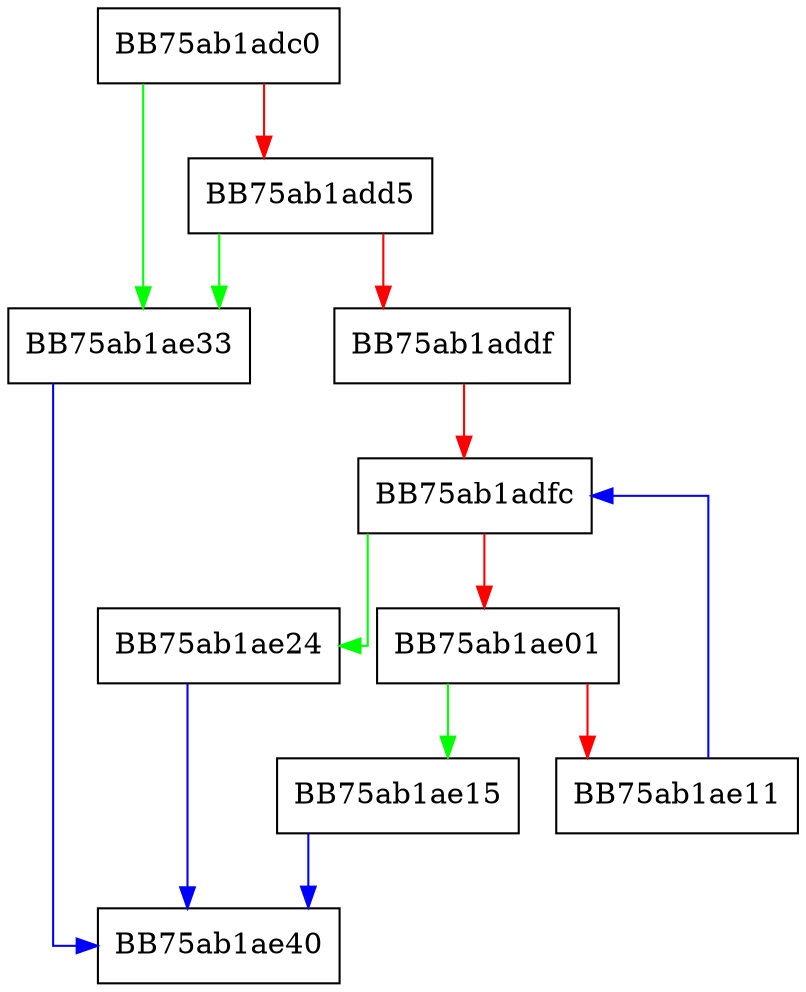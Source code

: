 digraph GetBehavioralNetworkBlocksExclusions {
  node [shape="box"];
  graph [splines=ortho];
  BB75ab1adc0 -> BB75ab1ae33 [color="green"];
  BB75ab1adc0 -> BB75ab1add5 [color="red"];
  BB75ab1add5 -> BB75ab1ae33 [color="green"];
  BB75ab1add5 -> BB75ab1addf [color="red"];
  BB75ab1addf -> BB75ab1adfc [color="red"];
  BB75ab1adfc -> BB75ab1ae24 [color="green"];
  BB75ab1adfc -> BB75ab1ae01 [color="red"];
  BB75ab1ae01 -> BB75ab1ae15 [color="green"];
  BB75ab1ae01 -> BB75ab1ae11 [color="red"];
  BB75ab1ae11 -> BB75ab1adfc [color="blue"];
  BB75ab1ae15 -> BB75ab1ae40 [color="blue"];
  BB75ab1ae24 -> BB75ab1ae40 [color="blue"];
  BB75ab1ae33 -> BB75ab1ae40 [color="blue"];
}